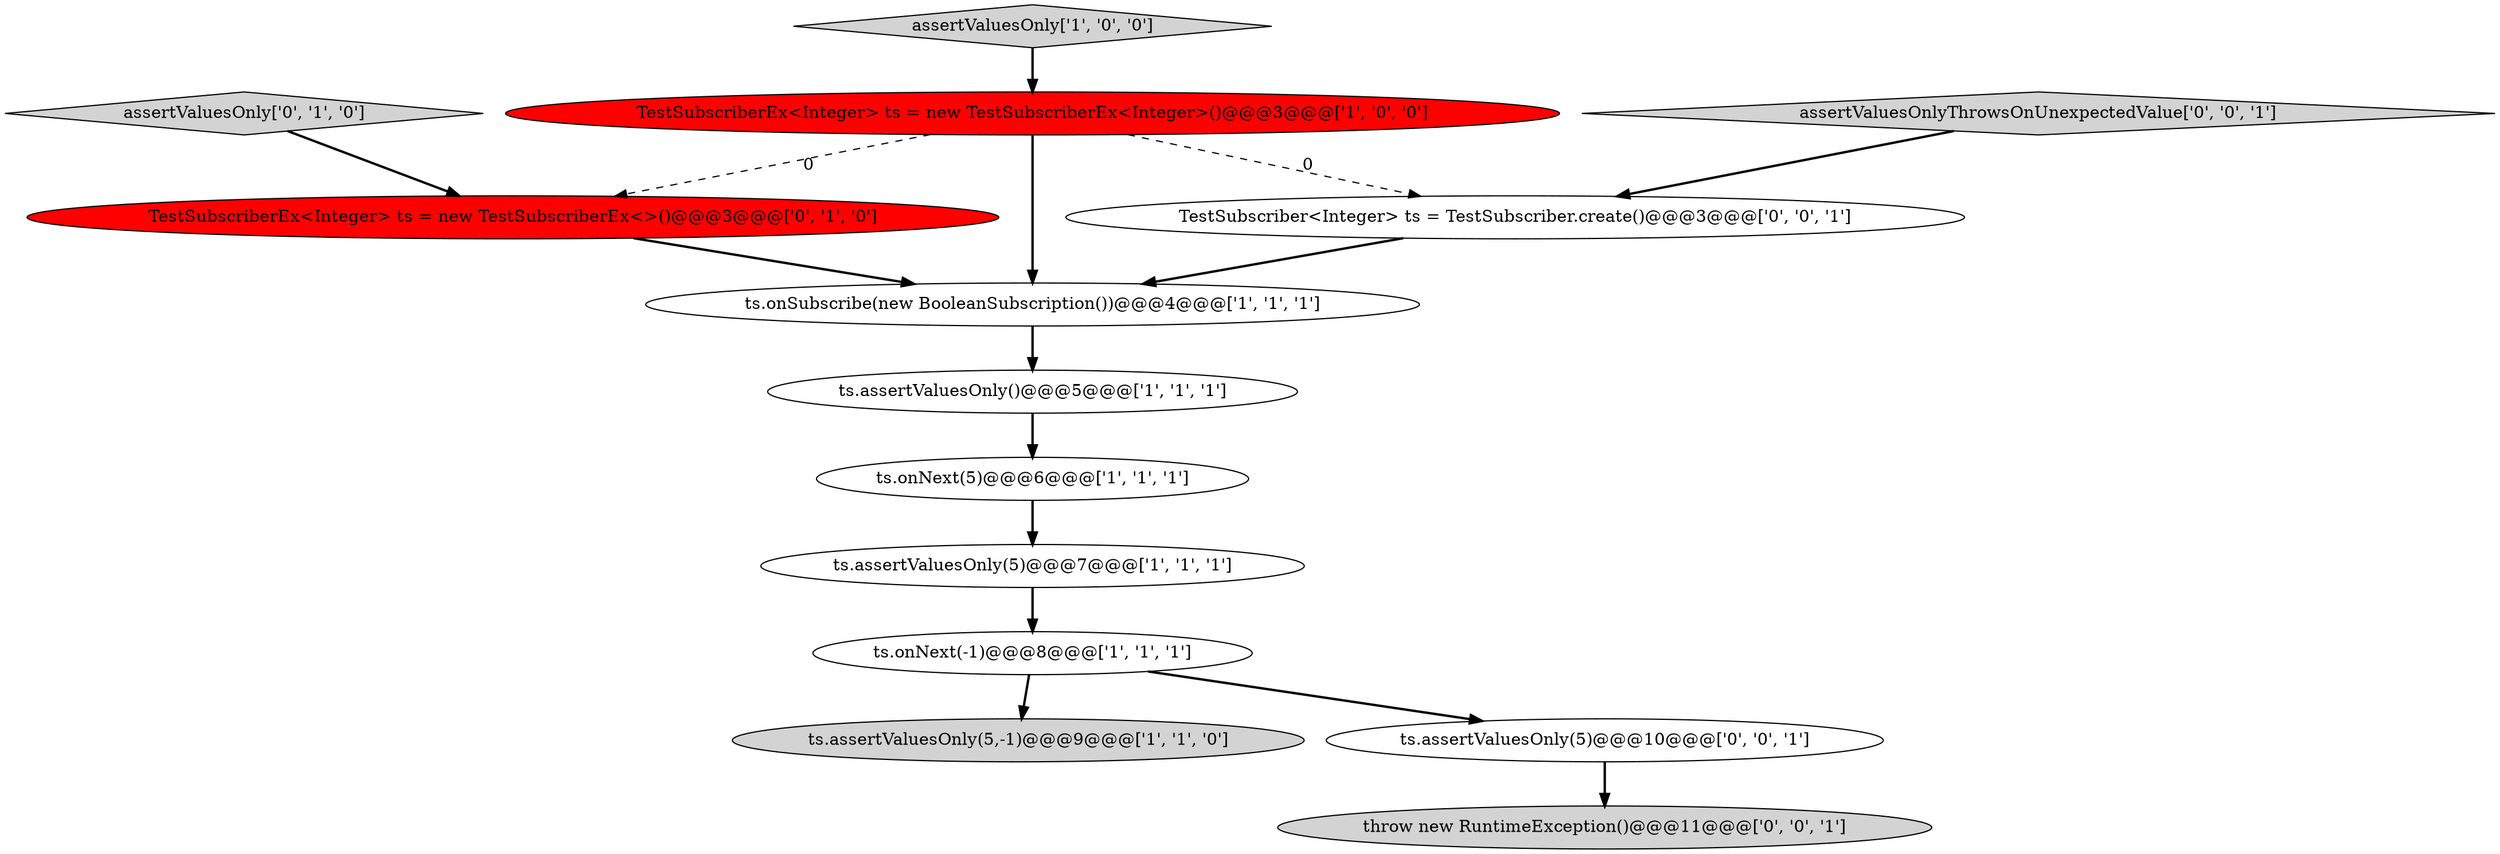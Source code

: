 digraph {
4 [style = filled, label = "ts.assertValuesOnly()@@@5@@@['1', '1', '1']", fillcolor = white, shape = ellipse image = "AAA0AAABBB1BBB"];
9 [style = filled, label = "assertValuesOnly['0', '1', '0']", fillcolor = lightgray, shape = diamond image = "AAA0AAABBB2BBB"];
1 [style = filled, label = "ts.assertValuesOnly(5)@@@7@@@['1', '1', '1']", fillcolor = white, shape = ellipse image = "AAA0AAABBB1BBB"];
8 [style = filled, label = "TestSubscriberEx<Integer> ts = new TestSubscriberEx<>()@@@3@@@['0', '1', '0']", fillcolor = red, shape = ellipse image = "AAA1AAABBB2BBB"];
5 [style = filled, label = "ts.onNext(-1)@@@8@@@['1', '1', '1']", fillcolor = white, shape = ellipse image = "AAA0AAABBB1BBB"];
7 [style = filled, label = "ts.assertValuesOnly(5,-1)@@@9@@@['1', '1', '0']", fillcolor = lightgray, shape = ellipse image = "AAA0AAABBB1BBB"];
13 [style = filled, label = "throw new RuntimeException()@@@11@@@['0', '0', '1']", fillcolor = lightgray, shape = ellipse image = "AAA0AAABBB3BBB"];
12 [style = filled, label = "TestSubscriber<Integer> ts = TestSubscriber.create()@@@3@@@['0', '0', '1']", fillcolor = white, shape = ellipse image = "AAA0AAABBB3BBB"];
3 [style = filled, label = "ts.onSubscribe(new BooleanSubscription())@@@4@@@['1', '1', '1']", fillcolor = white, shape = ellipse image = "AAA0AAABBB1BBB"];
0 [style = filled, label = "ts.onNext(5)@@@6@@@['1', '1', '1']", fillcolor = white, shape = ellipse image = "AAA0AAABBB1BBB"];
10 [style = filled, label = "ts.assertValuesOnly(5)@@@10@@@['0', '0', '1']", fillcolor = white, shape = ellipse image = "AAA0AAABBB3BBB"];
6 [style = filled, label = "assertValuesOnly['1', '0', '0']", fillcolor = lightgray, shape = diamond image = "AAA0AAABBB1BBB"];
11 [style = filled, label = "assertValuesOnlyThrowsOnUnexpectedValue['0', '0', '1']", fillcolor = lightgray, shape = diamond image = "AAA0AAABBB3BBB"];
2 [style = filled, label = "TestSubscriberEx<Integer> ts = new TestSubscriberEx<Integer>()@@@3@@@['1', '0', '0']", fillcolor = red, shape = ellipse image = "AAA1AAABBB1BBB"];
1->5 [style = bold, label=""];
5->7 [style = bold, label=""];
5->10 [style = bold, label=""];
2->12 [style = dashed, label="0"];
12->3 [style = bold, label=""];
11->12 [style = bold, label=""];
10->13 [style = bold, label=""];
9->8 [style = bold, label=""];
2->8 [style = dashed, label="0"];
3->4 [style = bold, label=""];
0->1 [style = bold, label=""];
2->3 [style = bold, label=""];
4->0 [style = bold, label=""];
8->3 [style = bold, label=""];
6->2 [style = bold, label=""];
}
